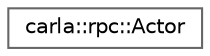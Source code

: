 digraph "类继承关系图"
{
 // INTERACTIVE_SVG=YES
 // LATEX_PDF_SIZE
  bgcolor="transparent";
  edge [fontname=Helvetica,fontsize=10,labelfontname=Helvetica,labelfontsize=10];
  node [fontname=Helvetica,fontsize=10,shape=box,height=0.2,width=0.4];
  rankdir="LR";
  Node0 [id="Node000000",label="carla::rpc::Actor",height=0.2,width=0.4,color="grey40", fillcolor="white", style="filled",URL="$db/dfd/classcarla_1_1rpc_1_1Actor.html",tooltip=" "];
}
